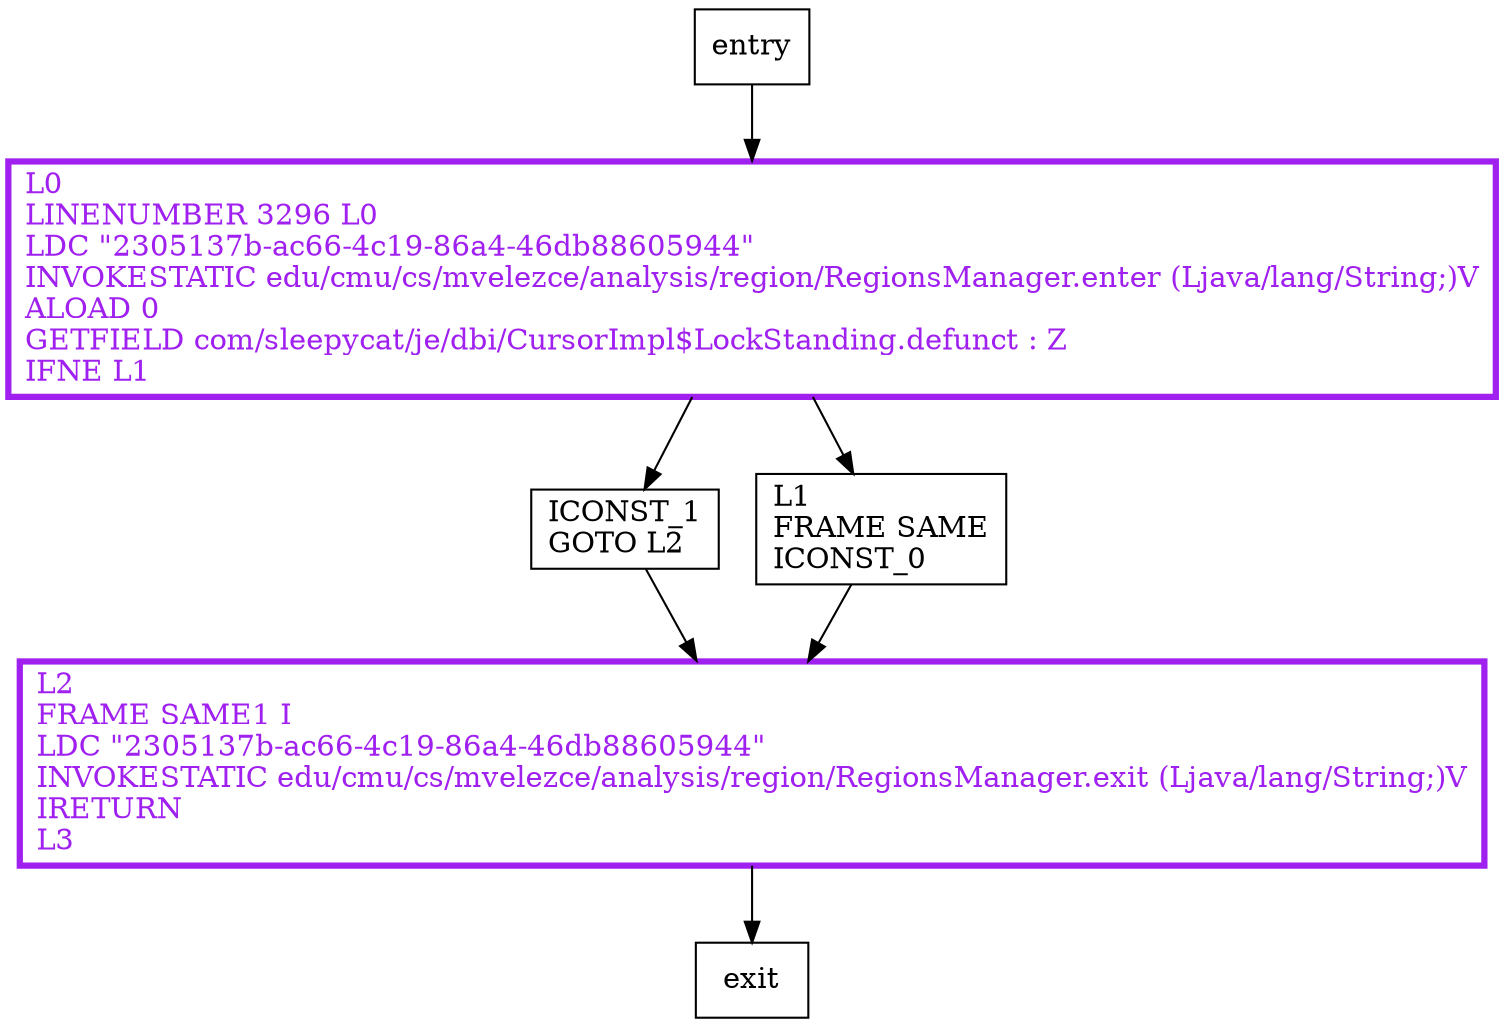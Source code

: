 digraph recordExists {
node [shape=record];
503258361 [label="ICONST_1\lGOTO L2\l"];
1934469570 [label="L0\lLINENUMBER 3296 L0\lLDC \"2305137b-ac66-4c19-86a4-46db88605944\"\lINVOKESTATIC edu/cmu/cs/mvelezce/analysis/region/RegionsManager.enter (Ljava/lang/String;)V\lALOAD 0\lGETFIELD com/sleepycat/je/dbi/CursorImpl$LockStanding.defunct : Z\lIFNE L1\l"];
316618516 [label="L2\lFRAME SAME1 I\lLDC \"2305137b-ac66-4c19-86a4-46db88605944\"\lINVOKESTATIC edu/cmu/cs/mvelezce/analysis/region/RegionsManager.exit (Ljava/lang/String;)V\lIRETURN\lL3\l"];
721220044 [label="L1\lFRAME SAME\lICONST_0\l"];
entry;
exit;
entry -> 1934469570;
503258361 -> 316618516;
1934469570 -> 503258361;
1934469570 -> 721220044;
316618516 -> exit;
721220044 -> 316618516;
1934469570[fontcolor="purple", penwidth=3, color="purple"];
316618516[fontcolor="purple", penwidth=3, color="purple"];
}
